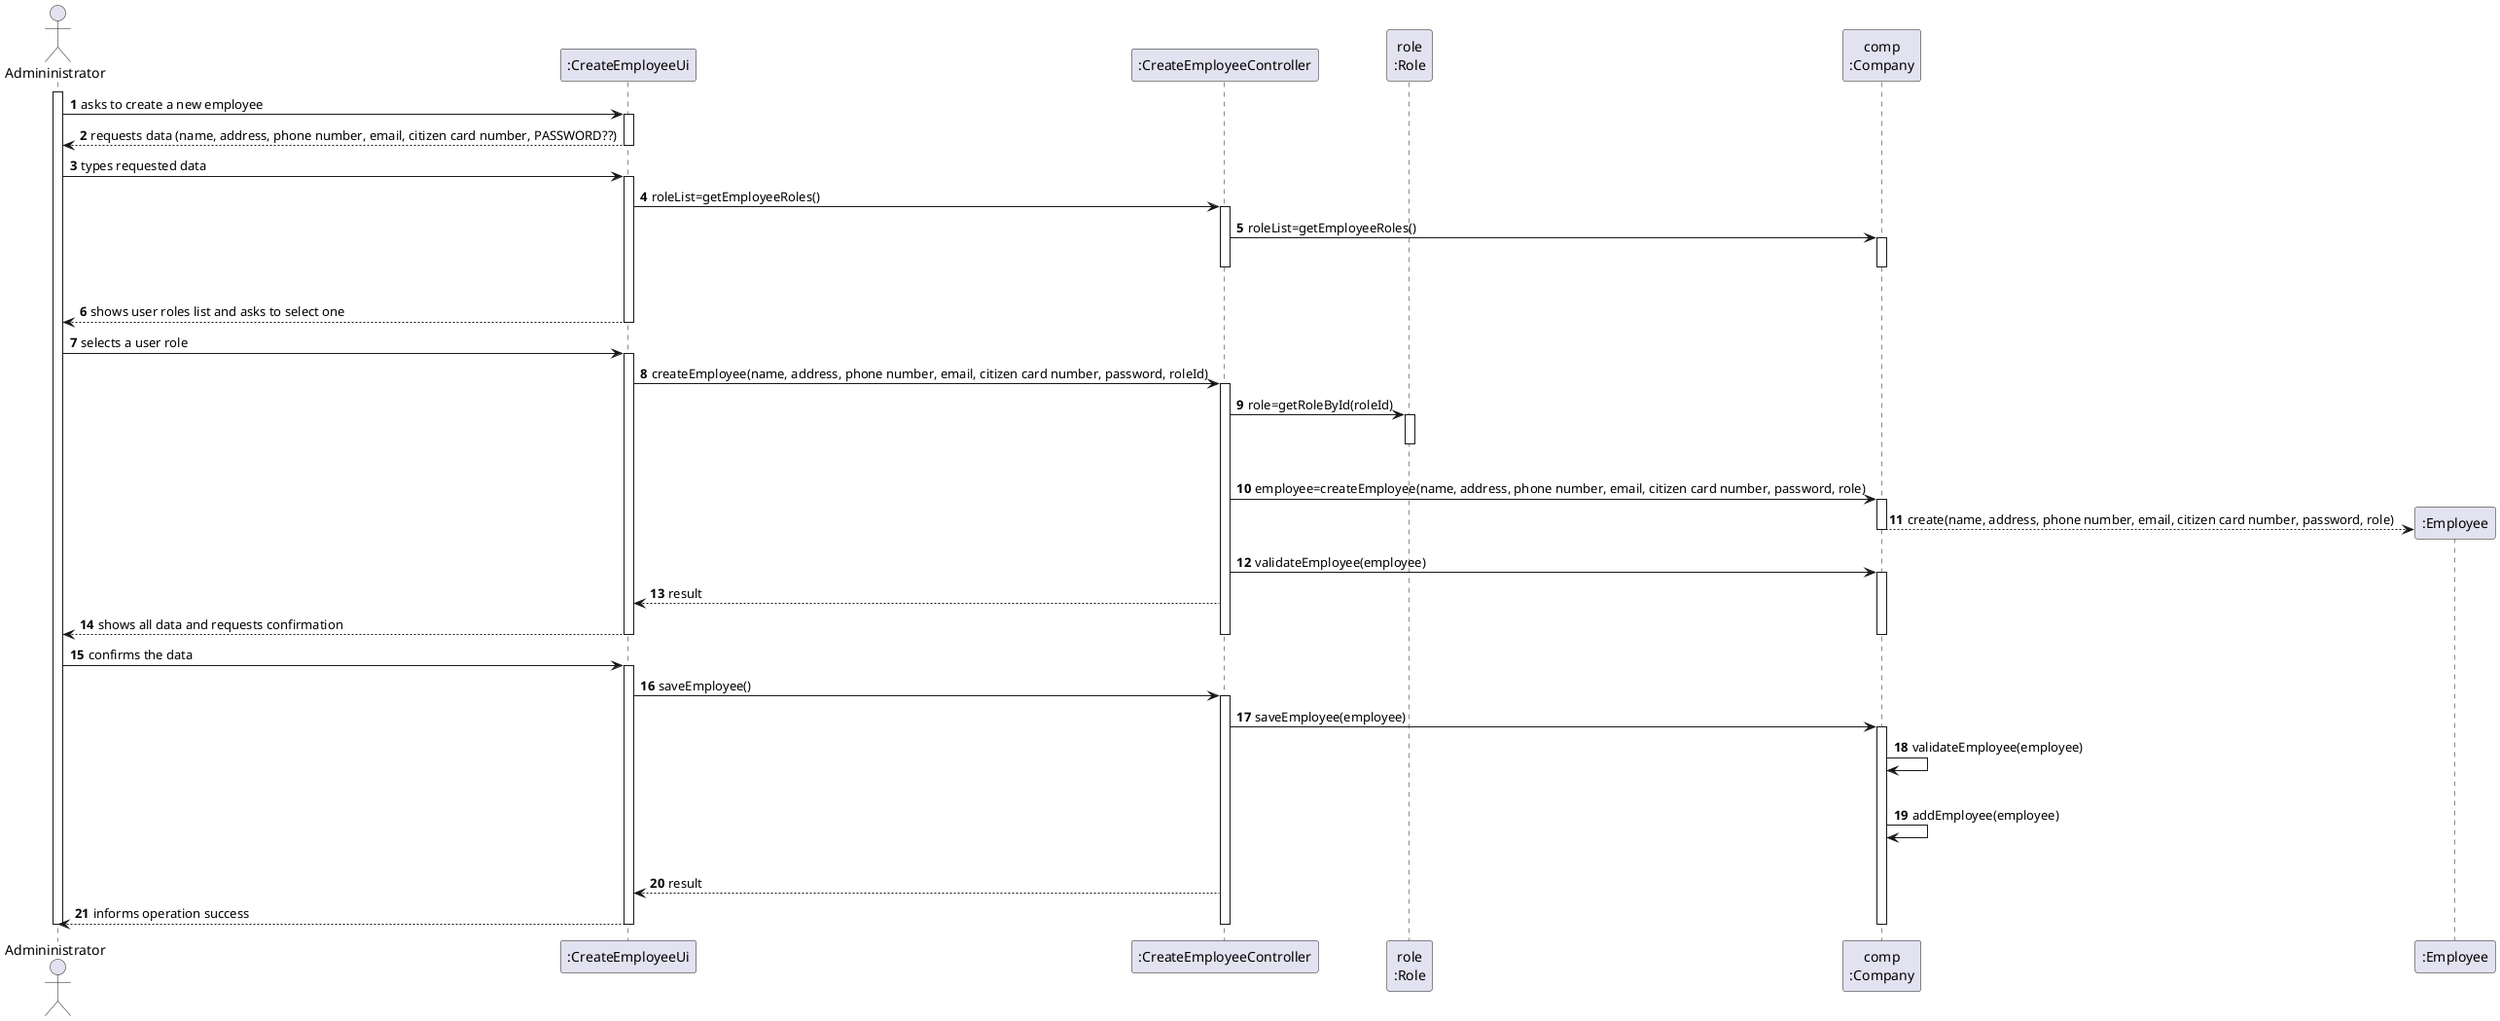 @startuml US10_SD
autonumber
' hide footbox
actor "Admininistrator" as admin

participant ":CreateEmployeeUi" as empUi
participant ":CreateEmployeeController" as empController
participant "role\n:Role" as role
participant "comp\n:Company" as comp
participant ":Employee" as emp

activate admin
admin -> empUi : asks to create a new employee
activate empUi
empUi --> admin : requests data (name, address, phone number, email, citizen card number, PASSWORD??)
deactivate empUi

admin -> empUi : types requested data
activate empUi

empUi -> empController : roleList=getEmployeeRoles()
activate empController

empController -> comp : roleList=getEmployeeRoles()
activate comp
|||
deactivate comp
deactivate empController

empUi --> admin : shows user roles list and asks to select one
deactivate empUi

admin -> empUi : selects a user role
activate empUi

empUi -> empController : createEmployee(name, address, phone number, email, citizen card number, password, roleId)
activate empController

empController -> role : role=getRoleById(roleId)
activate role
|||
deactivate role

empController -> comp: employee=createEmployee(name, address, phone number, email, citizen card number, password, role)
activate comp

comp --> emp**: create(name, address, phone number, email, citizen card number, password, role)
deactivate comp
empController -> comp: validateEmployee(employee)

activate comp
empController --> empUi: result
empUi --> admin: shows all data and requests confirmation
deactivate comp
deactivate empController
deactivate empUi

admin -> empUi : confirms the data
activate empUi
empUi -> empController : saveEmployee()
activate empController

empController -> comp : saveEmployee(employee)
activate comp

comp -> comp: validateEmployee(employee)
|||
comp -> comp: addEmployee(employee)
|||

empController --> empUi: result

empUi --> admin : informs operation success
deactivate comp
deactivate empController
deactivate empUi

deactivate admin

@enduml